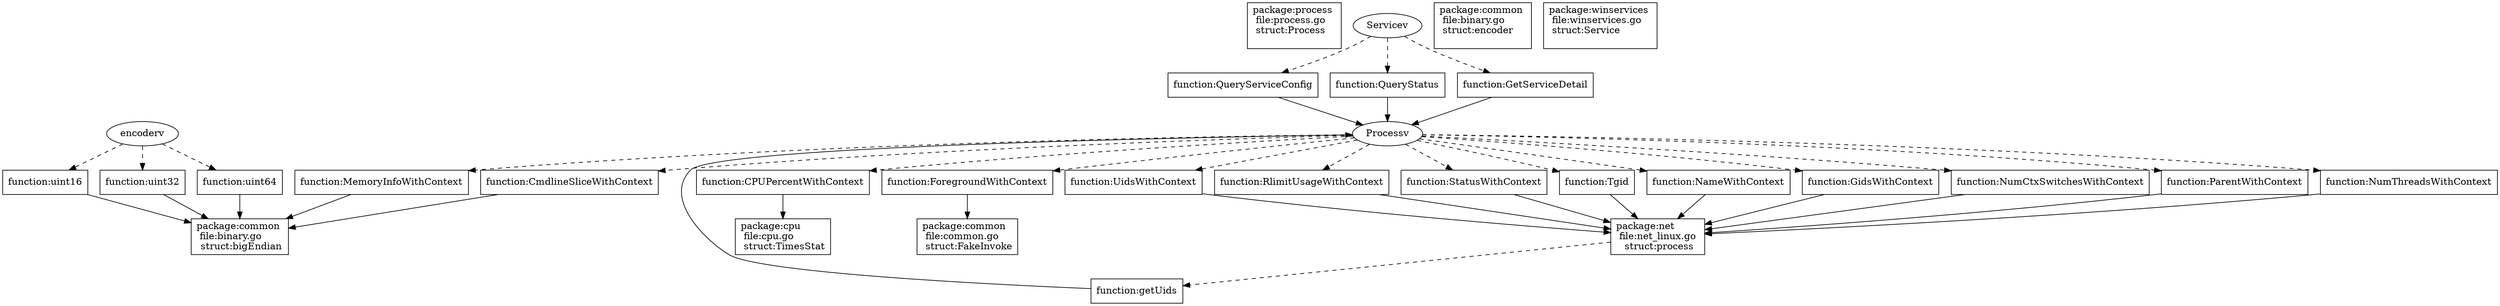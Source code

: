 digraph gph {
Process [label="package:process \l file:process.go \l struct:Process \l ", shape="box"];Process_CPUPercentWithContext [label="function:CPUPercentWithContext", shape="box"];
TimesStatv [label="package:cpu \l file:cpu.go \l struct:TimesStat", shape="box"];
Process_ForegroundWithContext [label="function:ForegroundWithContext", shape="box"];
FakeInvokev [label="package:common \l file:common.go \l struct:FakeInvoke", shape="box"];
Process_MemoryInfoWithContext [label="function:MemoryInfoWithContext", shape="box"];
bigEndianv [label="package:common \l file:binary.go \l struct:bigEndian", shape="box"];
Process_UidsWithContext [label="function:UidsWithContext", shape="box"];
processv [label="package:net \l file:net_linux.go \l struct:process", shape="box"];
Process_RlimitUsageWithContext [label="function:RlimitUsageWithContext", shape="box"];
Process_StatusWithContext [label="function:StatusWithContext", shape="box"];
Process_Tgid [label="function:Tgid", shape="box"];
Process_NameWithContext [label="function:NameWithContext", shape="box"];
Process_GidsWithContext [label="function:GidsWithContext", shape="box"];
Process_NumCtxSwitchesWithContext [label="function:NumCtxSwitchesWithContext", shape="box"];
Process_ParentWithContext [label="function:ParentWithContext", shape="box"];
Process_NumThreadsWithContext [label="function:NumThreadsWithContext", shape="box"];
Process_CmdlineSliceWithContext [label="function:CmdlineSliceWithContext", shape="box"];

encoder [label="package:common \l file:binary.go \l struct:encoder \l ", shape="box"];encoder_uint16 [label="function:uint16", shape="box"];
encoder_uint32 [label="function:uint32", shape="box"];
encoder_uint64 [label="function:uint64", shape="box"];
process_getUids [label="function:getUids", shape="box"];

Service [label="package:winservices \l file:winservices.go \l struct:Service \l ", shape="box"];Service_QueryServiceConfig [label="function:QueryServiceConfig", shape="box"];
Service_QueryStatus [label="function:QueryStatus", shape="box"];
Service_GetServiceDetail [label="function:GetServiceDetail", shape="box"];
encoderv->encoder_uint16 [style="dashed"];
encoder_uint16->bigEndianv;
encoderv->encoder_uint32 [style="dashed"];
encoder_uint32->bigEndianv;
encoderv->encoder_uint64 [style="dashed"];
encoder_uint64->bigEndianv;
processv->process_getUids [style="dashed"];
process_getUids->Processv;
Servicev->Service_GetServiceDetail [style="dashed"];
Service_GetServiceDetail->Processv;
Servicev->Service_QueryServiceConfig [style="dashed"];
Service_QueryServiceConfig->Processv;
Servicev->Service_QueryStatus [style="dashed"];
Service_QueryStatus->Processv;
Processv->Process_CPUPercentWithContext [style="dashed"];
Process_CPUPercentWithContext->TimesStatv;
Processv->Process_ForegroundWithContext [style="dashed"];
Process_ForegroundWithContext->FakeInvokev;
Processv->Process_MemoryInfoWithContext [style="dashed"];
Process_MemoryInfoWithContext->bigEndianv;
Processv->Process_UidsWithContext [style="dashed"];
Process_UidsWithContext->processv;
Processv->Process_RlimitUsageWithContext [style="dashed"];
Process_RlimitUsageWithContext->processv;
Processv->Process_StatusWithContext [style="dashed"];
Process_StatusWithContext->processv;
Processv->Process_Tgid [style="dashed"];
Process_Tgid->processv;
Processv->Process_NameWithContext [style="dashed"];
Process_NameWithContext->processv;
Processv->Process_GidsWithContext [style="dashed"];
Process_GidsWithContext->processv;
Processv->Process_ParentWithContext [style="dashed"];
Process_ParentWithContext->processv;
Processv->Process_NumCtxSwitchesWithContext [style="dashed"];
Process_NumCtxSwitchesWithContext->processv;
Processv->Process_NumThreadsWithContext [style="dashed"];
Process_NumThreadsWithContext->processv;
Processv->Process_CmdlineSliceWithContext [style="dashed"];
Process_CmdlineSliceWithContext->bigEndianv;
}
